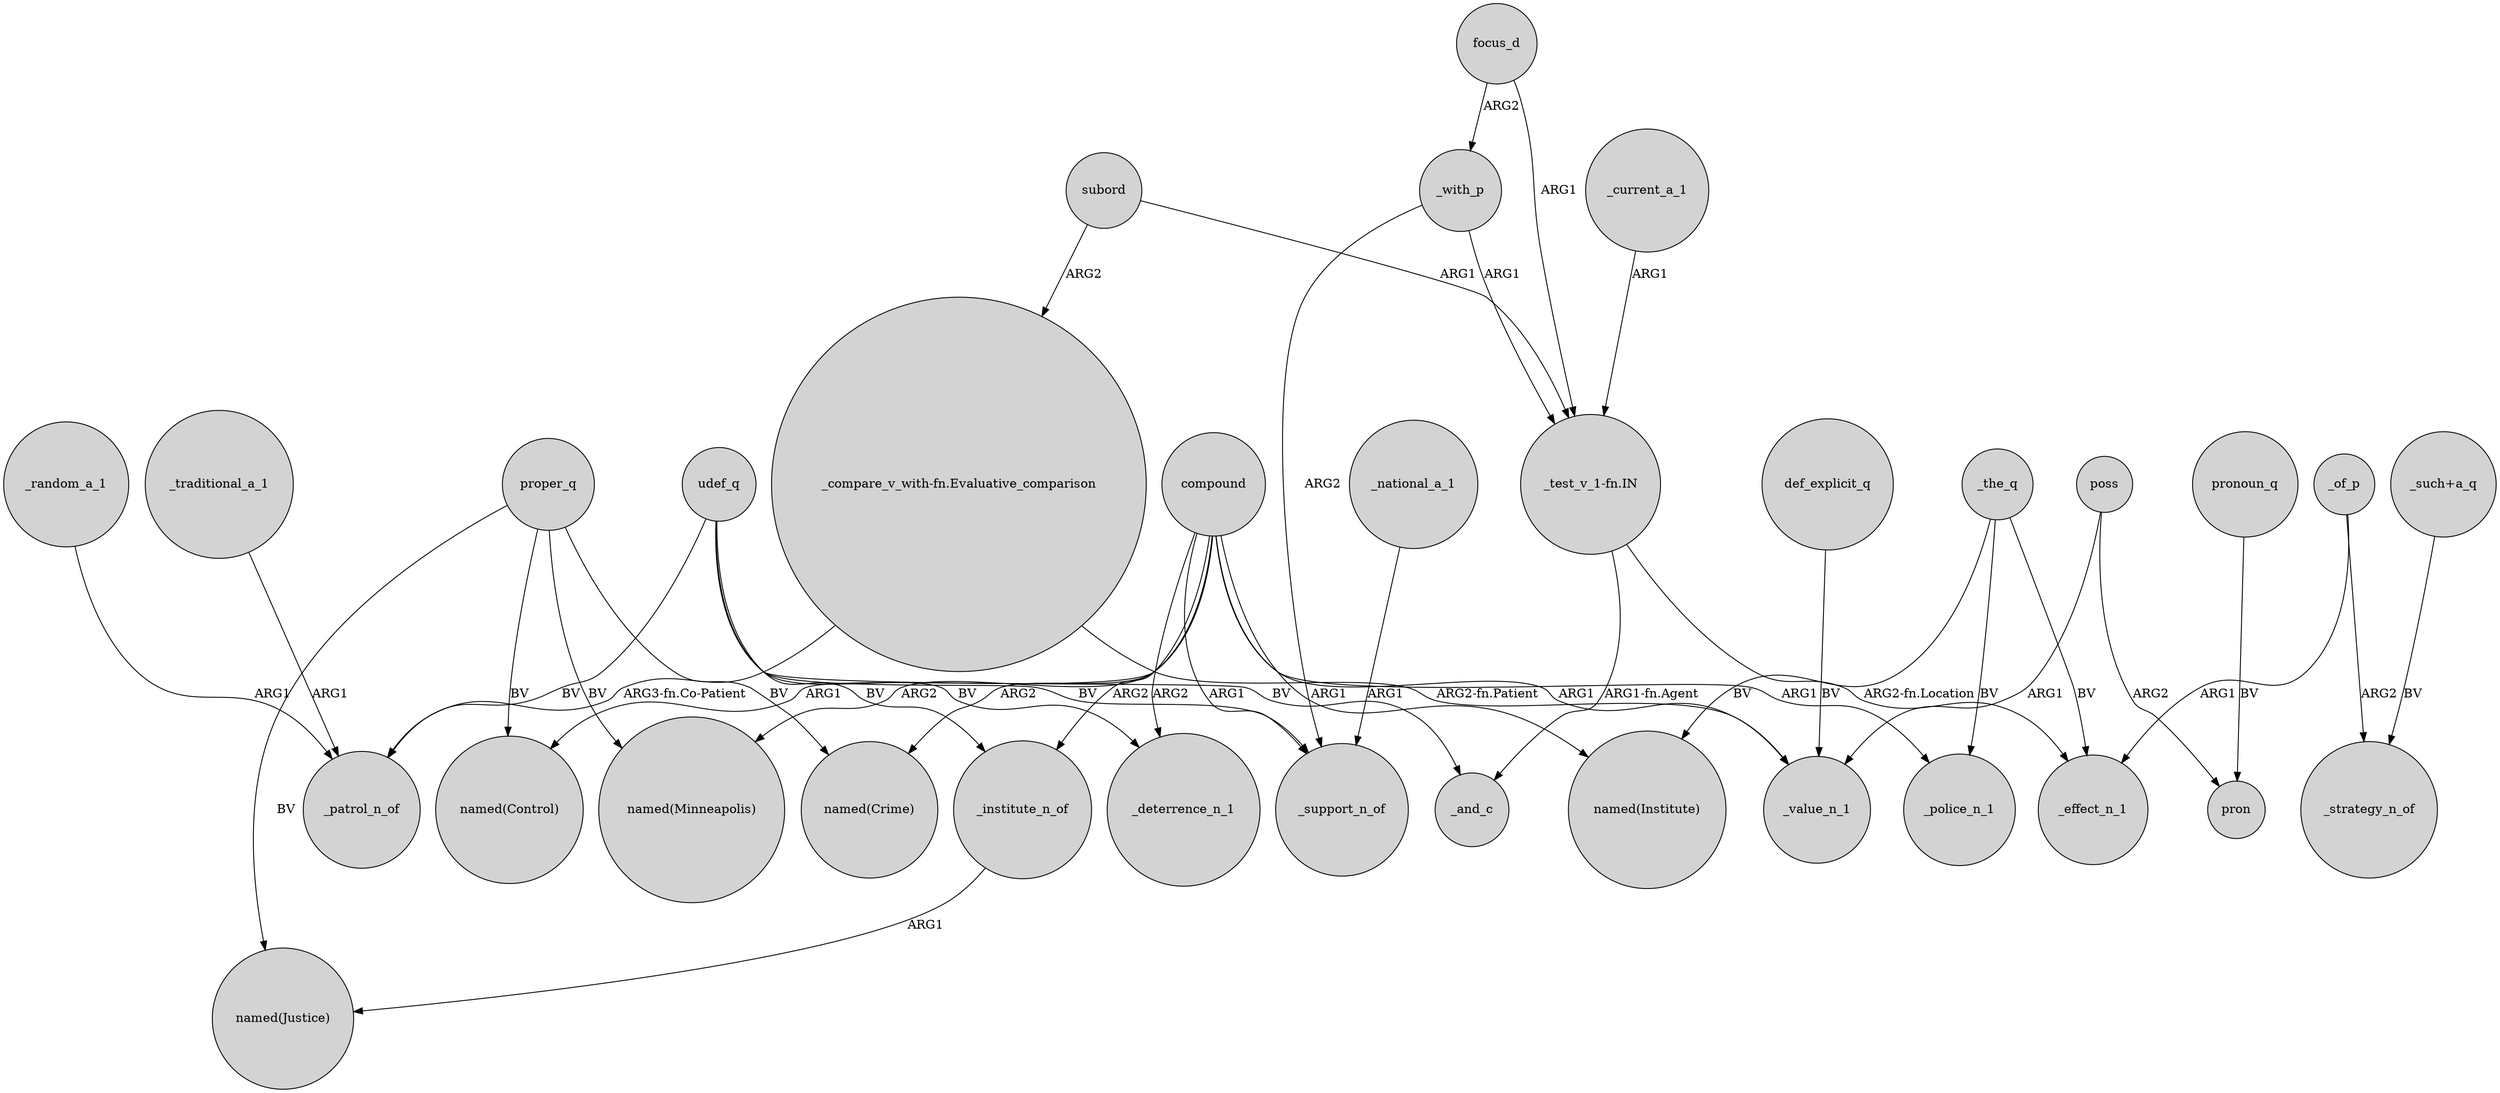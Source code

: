 digraph {
	node [shape=circle style=filled]
	def_explicit_q -> _value_n_1 [label=BV]
	subord -> "_test_v_1-fn.IN" [label=ARG1]
	_of_p -> _effect_n_1 [label=ARG1]
	subord -> "_compare_v_with-fn.Evaluative_comparison" [label=ARG2]
	compound -> _institute_n_of [label=ARG2]
	poss -> pron [label=ARG2]
	_of_p -> _strategy_n_of [label=ARG2]
	_the_q -> _police_n_1 [label=BV]
	compound -> _deterrence_n_1 [label=ARG2]
	"_test_v_1-fn.IN" -> _effect_n_1 [label="ARG2-fn.Location"]
	compound -> _support_n_of [label=ARG1]
	compound -> _police_n_1 [label=ARG1]
	focus_d -> _with_p [label=ARG2]
	proper_q -> "named(Control)" [label=BV]
	focus_d -> "_test_v_1-fn.IN" [label=ARG1]
	poss -> _value_n_1 [label=ARG1]
	compound -> "named(Institute)" [label=ARG1]
	_current_a_1 -> "_test_v_1-fn.IN" [label=ARG1]
	"_such+a_q" -> _strategy_n_of [label=BV]
	pronoun_q -> pron [label=BV]
	_the_q -> "named(Institute)" [label=BV]
	proper_q -> "named(Minneapolis)" [label=BV]
	_with_p -> "_test_v_1-fn.IN" [label=ARG1]
	proper_q -> "named(Justice)" [label=BV]
	_with_p -> _support_n_of [label=ARG2]
	_the_q -> _effect_n_1 [label=BV]
	_random_a_1 -> _patrol_n_of [label=ARG1]
	_national_a_1 -> _support_n_of [label=ARG1]
	udef_q -> _deterrence_n_1 [label=BV]
	"_compare_v_with-fn.Evaluative_comparison" -> _value_n_1 [label="ARG2-fn.Patient"]
	udef_q -> _patrol_n_of [label=BV]
	"_test_v_1-fn.IN" -> _and_c [label="ARG1-fn.Agent"]
	"_compare_v_with-fn.Evaluative_comparison" -> _patrol_n_of [label="ARG3-fn.Co-Patient"]
	udef_q -> _support_n_of [label=BV]
	_traditional_a_1 -> _patrol_n_of [label=ARG1]
	_institute_n_of -> "named(Justice)" [label=ARG1]
	compound -> "named(Minneapolis)" [label=ARG2]
	udef_q -> _and_c [label=BV]
	proper_q -> "named(Crime)" [label=BV]
	compound -> _value_n_1 [label=ARG1]
	udef_q -> _institute_n_of [label=BV]
	compound -> "named(Control)" [label=ARG1]
	compound -> "named(Crime)" [label=ARG2]
}

